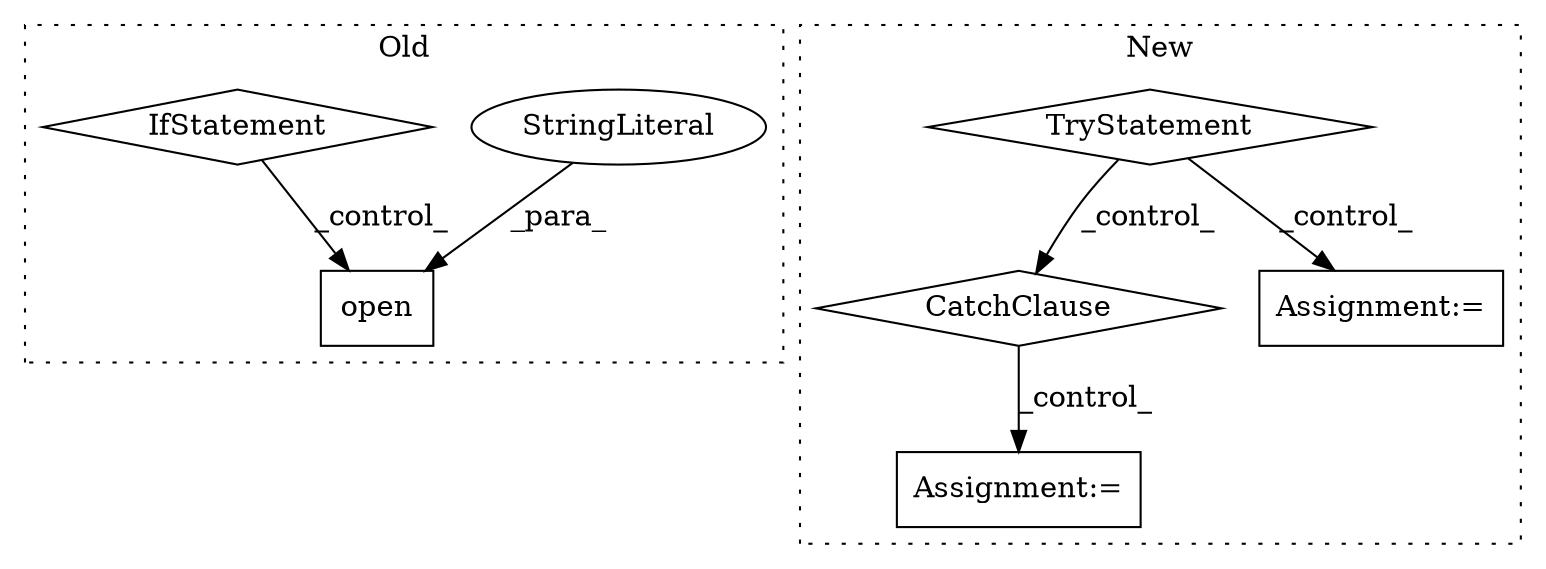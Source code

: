 digraph G {
subgraph cluster0 {
1 [label="open" a="32" s="13303,13317" l="5,1" shape="box"];
4 [label="StringLiteral" a="45" s="13313" l="4" shape="ellipse"];
7 [label="IfStatement" a="25" s="13261,13288" l="4,2" shape="diamond"];
label = "Old";
style="dotted";
}
subgraph cluster1 {
2 [label="CatchClause" a="12" s="12751,12790" l="13,2" shape="diamond"];
3 [label="TryStatement" a="54" s="12710" l="4" shape="diamond"];
5 [label="Assignment:=" a="7" s="12726" l="1" shape="box"];
6 [label="Assignment:=" a="7" s="12804" l="1" shape="box"];
label = "New";
style="dotted";
}
2 -> 6 [label="_control_"];
3 -> 5 [label="_control_"];
3 -> 2 [label="_control_"];
4 -> 1 [label="_para_"];
7 -> 1 [label="_control_"];
}